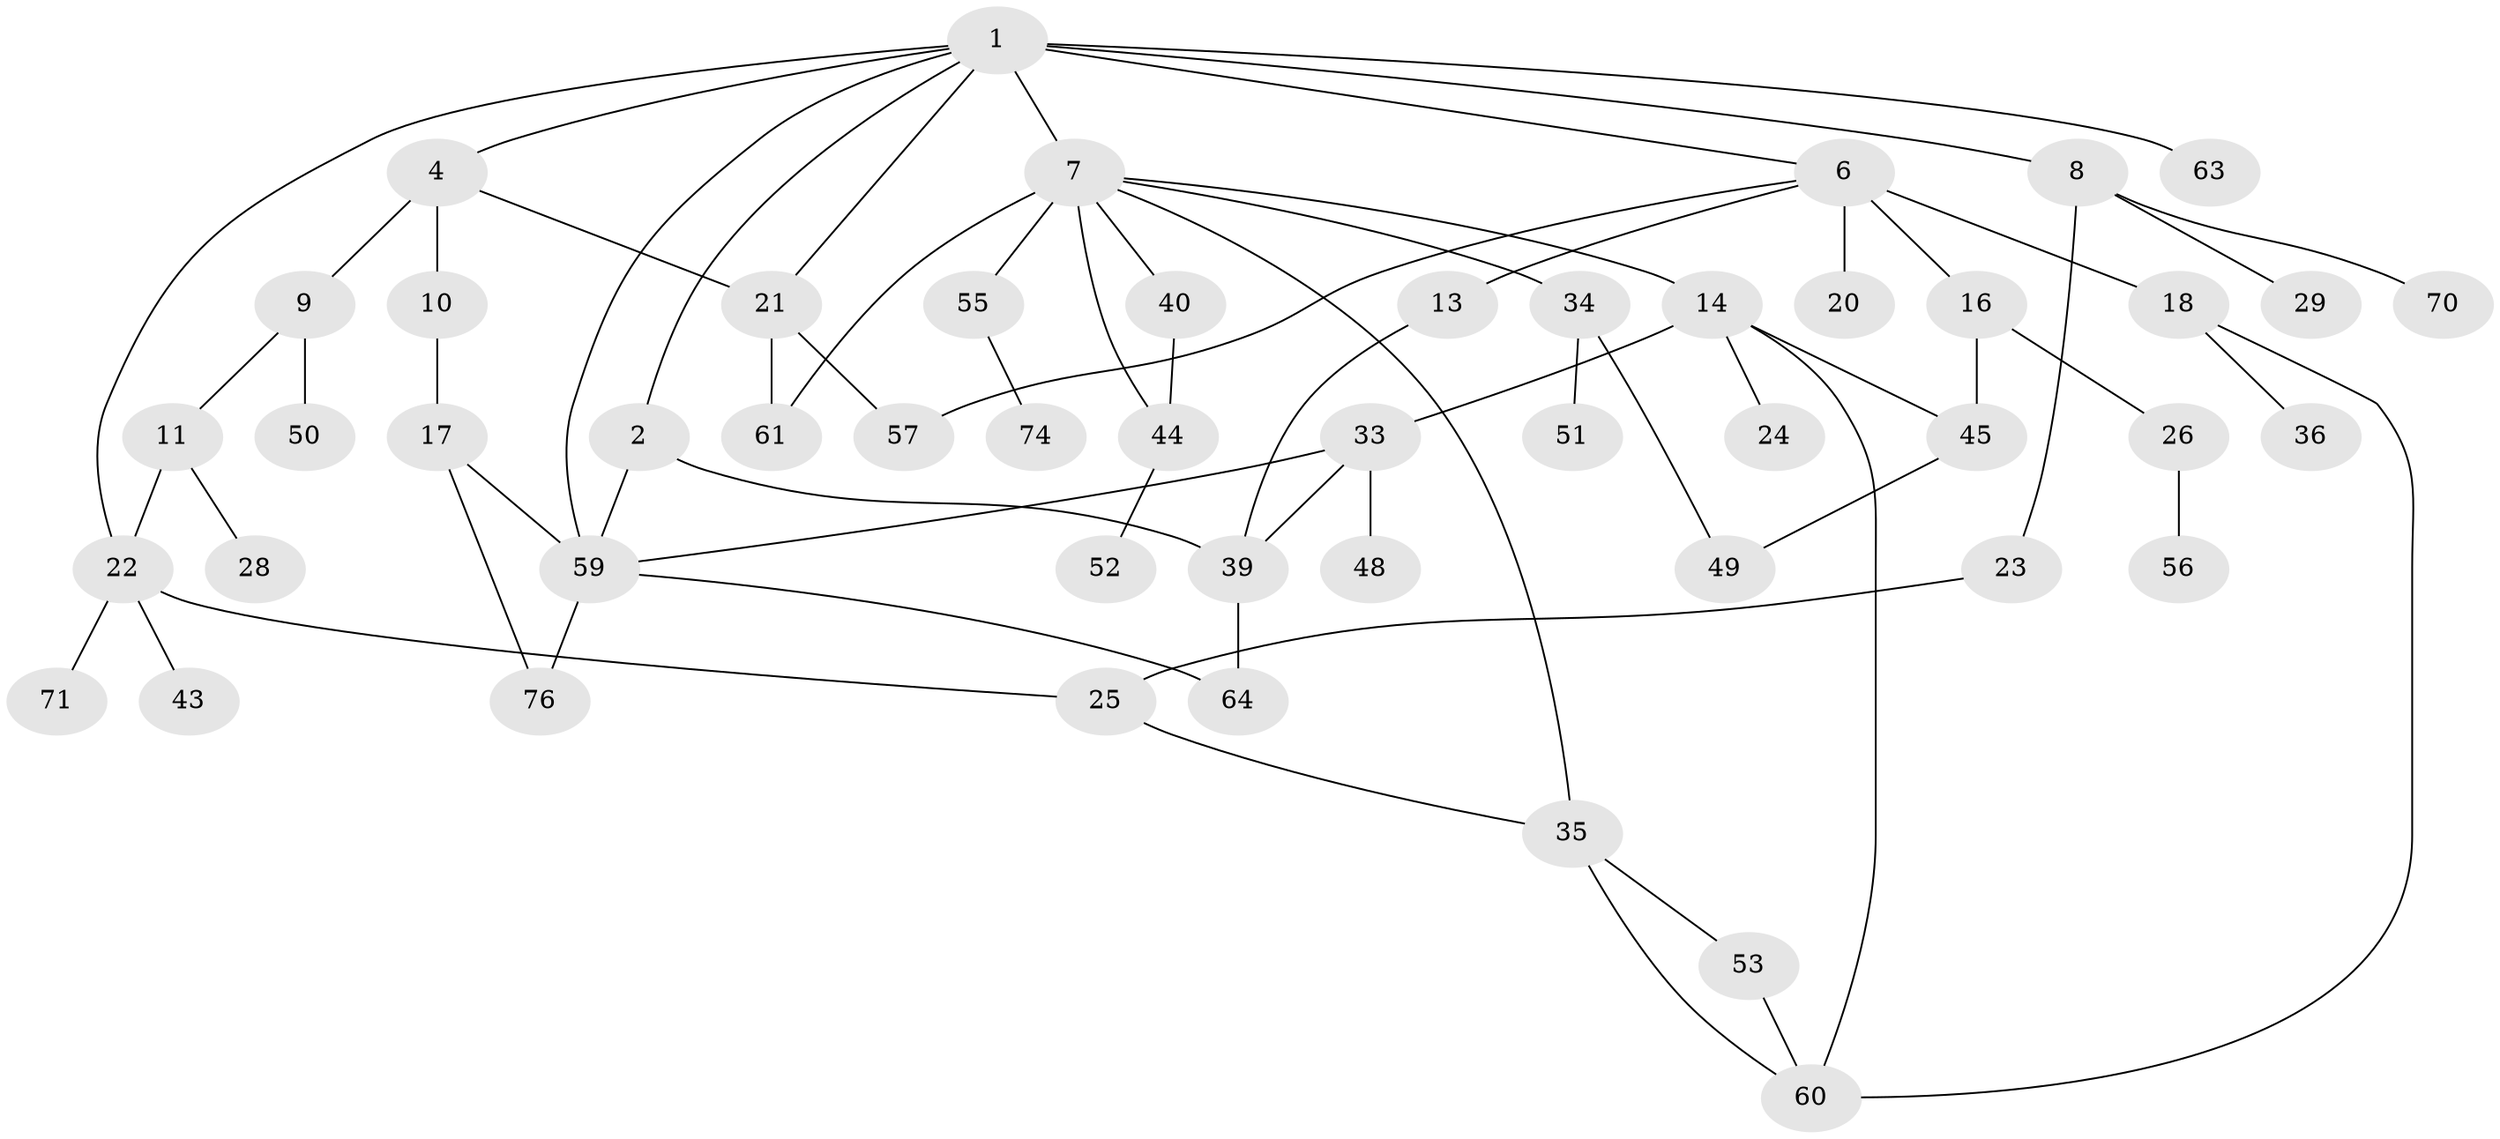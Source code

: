 // original degree distribution, {8: 0.013157894736842105, 3: 0.2236842105263158, 4: 0.14473684210526316, 2: 0.2631578947368421, 6: 0.02631578947368421, 5: 0.039473684210526314, 1: 0.2894736842105263}
// Generated by graph-tools (version 1.1) at 2025/41/03/06/25 10:41:27]
// undirected, 50 vertices, 68 edges
graph export_dot {
graph [start="1"]
  node [color=gray90,style=filled];
  1 [super="+3"];
  2 [super="+47"];
  4 [super="+5"];
  6 [super="+12"];
  7 [super="+27"];
  8 [super="+30"];
  9;
  10 [super="+15"];
  11 [super="+31"];
  13 [super="+68"];
  14 [super="+46"];
  16 [super="+19"];
  17 [super="+38"];
  18 [super="+32"];
  20 [super="+58"];
  21 [super="+54"];
  22 [super="+66"];
  23 [super="+67"];
  24;
  25;
  26 [super="+37"];
  28;
  29;
  33;
  34 [super="+41"];
  35 [super="+65"];
  36;
  39 [super="+42"];
  40;
  43;
  44 [super="+62"];
  45 [super="+75"];
  48;
  49;
  50 [super="+73"];
  51 [super="+69"];
  52;
  53;
  55;
  56;
  57;
  59 [super="+72"];
  60;
  61;
  63;
  64;
  70;
  71;
  74;
  76;
  1 -- 2;
  1 -- 4;
  1 -- 6;
  1 -- 8;
  1 -- 21;
  1 -- 63;
  1 -- 59;
  1 -- 22;
  1 -- 7 [weight=2];
  2 -- 39;
  2 -- 59;
  4 -- 9;
  4 -- 10;
  4 -- 21;
  6 -- 13;
  6 -- 16;
  6 -- 20 [weight=2];
  6 -- 57;
  6 -- 18;
  7 -- 14;
  7 -- 34;
  7 -- 55;
  7 -- 44;
  7 -- 35;
  7 -- 40;
  7 -- 61;
  8 -- 23;
  8 -- 29;
  8 -- 70;
  9 -- 11;
  9 -- 50;
  10 -- 17;
  11 -- 28;
  11 -- 22;
  13 -- 39;
  14 -- 24;
  14 -- 33;
  14 -- 60;
  14 -- 45;
  16 -- 26;
  16 -- 45;
  17 -- 76;
  17 -- 59;
  18 -- 60;
  18 -- 36;
  21 -- 57;
  21 -- 61;
  22 -- 25;
  22 -- 43;
  22 -- 71;
  23 -- 25;
  25 -- 35;
  26 -- 56;
  33 -- 48;
  33 -- 39;
  33 -- 59;
  34 -- 49;
  34 -- 51;
  35 -- 53;
  35 -- 60;
  39 -- 64;
  40 -- 44;
  44 -- 52;
  45 -- 49;
  53 -- 60;
  55 -- 74;
  59 -- 76;
  59 -- 64;
}

